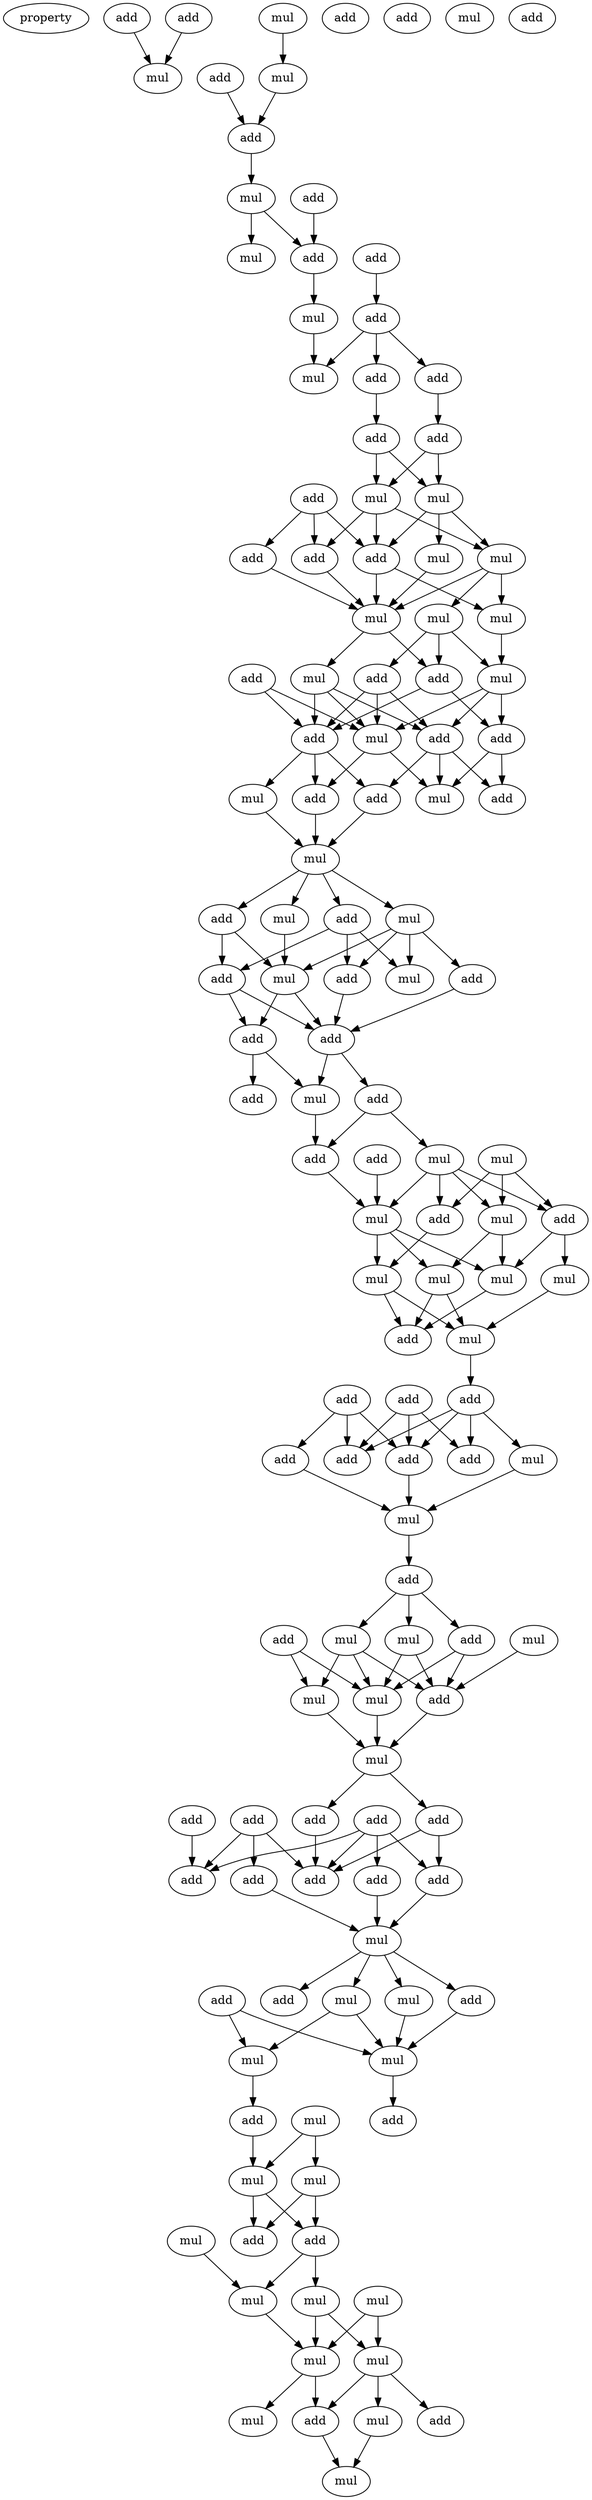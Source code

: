 digraph {
    node [fontcolor=black]
    property [mul=2,lf=1.3]
    0 [ label = add ];
    1 [ label = add ];
    2 [ label = mul ];
    3 [ label = mul ];
    4 [ label = add ];
    5 [ label = add ];
    6 [ label = mul ];
    7 [ label = add ];
    8 [ label = mul ];
    9 [ label = add ];
    10 [ label = mul ];
    11 [ label = add ];
    12 [ label = add ];
    13 [ label = mul ];
    14 [ label = add ];
    15 [ label = mul ];
    16 [ label = add ];
    17 [ label = add ];
    18 [ label = add ];
    19 [ label = add ];
    20 [ label = add ];
    21 [ label = mul ];
    22 [ label = mul ];
    23 [ label = mul ];
    24 [ label = add ];
    25 [ label = add ];
    26 [ label = mul ];
    27 [ label = add ];
    28 [ label = mul ];
    29 [ label = mul ];
    30 [ label = mul ];
    31 [ label = mul ];
    32 [ label = mul ];
    33 [ label = add ];
    34 [ label = add ];
    35 [ label = add ];
    36 [ label = mul ];
    37 [ label = add ];
    38 [ label = add ];
    39 [ label = add ];
    40 [ label = mul ];
    41 [ label = add ];
    42 [ label = add ];
    43 [ label = add ];
    44 [ label = mul ];
    45 [ label = mul ];
    46 [ label = add ];
    47 [ label = mul ];
    48 [ label = mul ];
    49 [ label = add ];
    50 [ label = add ];
    51 [ label = mul ];
    52 [ label = add ];
    53 [ label = add ];
    54 [ label = add ];
    55 [ label = mul ];
    56 [ label = add ];
    57 [ label = add ];
    58 [ label = add ];
    59 [ label = mul ];
    60 [ label = add ];
    61 [ label = mul ];
    62 [ label = mul ];
    63 [ label = add ];
    64 [ label = add ];
    65 [ label = mul ];
    66 [ label = add ];
    67 [ label = mul ];
    68 [ label = mul ];
    69 [ label = add ];
    70 [ label = mul ];
    71 [ label = mul ];
    72 [ label = mul ];
    73 [ label = mul ];
    74 [ label = mul ];
    75 [ label = add ];
    76 [ label = add ];
    77 [ label = add ];
    78 [ label = add ];
    79 [ label = add ];
    80 [ label = add ];
    81 [ label = add ];
    82 [ label = add ];
    83 [ label = mul ];
    84 [ label = mul ];
    85 [ label = add ];
    86 [ label = add ];
    87 [ label = add ];
    88 [ label = mul ];
    89 [ label = mul ];
    90 [ label = mul ];
    91 [ label = mul ];
    92 [ label = add ];
    93 [ label = mul ];
    94 [ label = mul ];
    95 [ label = add ];
    96 [ label = add ];
    97 [ label = add ];
    98 [ label = add ];
    99 [ label = add ];
    100 [ label = add ];
    101 [ label = add ];
    102 [ label = add ];
    103 [ label = add ];
    104 [ label = add ];
    105 [ label = mul ];
    106 [ label = mul ];
    107 [ label = add ];
    108 [ label = add ];
    109 [ label = mul ];
    110 [ label = add ];
    111 [ label = mul ];
    112 [ label = mul ];
    113 [ label = add ];
    114 [ label = add ];
    115 [ label = mul ];
    116 [ label = mul ];
    117 [ label = mul ];
    118 [ label = add ];
    119 [ label = mul ];
    120 [ label = add ];
    121 [ label = mul ];
    122 [ label = mul ];
    123 [ label = mul ];
    124 [ label = mul ];
    125 [ label = mul ];
    126 [ label = mul ];
    127 [ label = mul ];
    128 [ label = add ];
    129 [ label = add ];
    130 [ label = add ];
    131 [ label = mul ];
    0 -> 2 [ name = 0 ];
    1 -> 2 [ name = 1 ];
    3 -> 6 [ name = 2 ];
    4 -> 7 [ name = 3 ];
    6 -> 7 [ name = 4 ];
    7 -> 8 [ name = 5 ];
    8 -> 10 [ name = 6 ];
    8 -> 11 [ name = 7 ];
    9 -> 11 [ name = 8 ];
    11 -> 13 [ name = 9 ];
    12 -> 14 [ name = 10 ];
    13 -> 15 [ name = 11 ];
    14 -> 15 [ name = 12 ];
    14 -> 16 [ name = 13 ];
    14 -> 17 [ name = 14 ];
    16 -> 18 [ name = 15 ];
    17 -> 19 [ name = 16 ];
    18 -> 21 [ name = 17 ];
    18 -> 22 [ name = 18 ];
    19 -> 21 [ name = 19 ];
    19 -> 22 [ name = 20 ];
    20 -> 24 [ name = 21 ];
    20 -> 25 [ name = 22 ];
    20 -> 27 [ name = 23 ];
    21 -> 24 [ name = 24 ];
    21 -> 26 [ name = 25 ];
    21 -> 27 [ name = 26 ];
    22 -> 23 [ name = 27 ];
    22 -> 26 [ name = 28 ];
    22 -> 27 [ name = 29 ];
    23 -> 30 [ name = 30 ];
    24 -> 30 [ name = 31 ];
    25 -> 30 [ name = 32 ];
    26 -> 28 [ name = 33 ];
    26 -> 29 [ name = 34 ];
    26 -> 30 [ name = 35 ];
    27 -> 28 [ name = 36 ];
    27 -> 30 [ name = 37 ];
    28 -> 32 [ name = 38 ];
    29 -> 32 [ name = 39 ];
    29 -> 34 [ name = 40 ];
    29 -> 35 [ name = 41 ];
    30 -> 31 [ name = 42 ];
    30 -> 35 [ name = 43 ];
    31 -> 36 [ name = 44 ];
    31 -> 37 [ name = 45 ];
    31 -> 38 [ name = 46 ];
    32 -> 36 [ name = 47 ];
    32 -> 38 [ name = 48 ];
    32 -> 39 [ name = 49 ];
    33 -> 36 [ name = 50 ];
    33 -> 37 [ name = 51 ];
    34 -> 36 [ name = 52 ];
    34 -> 37 [ name = 53 ];
    34 -> 38 [ name = 54 ];
    35 -> 37 [ name = 55 ];
    35 -> 39 [ name = 56 ];
    36 -> 41 [ name = 57 ];
    36 -> 44 [ name = 58 ];
    37 -> 40 [ name = 59 ];
    37 -> 41 [ name = 60 ];
    37 -> 42 [ name = 61 ];
    38 -> 42 [ name = 62 ];
    38 -> 43 [ name = 63 ];
    38 -> 44 [ name = 64 ];
    39 -> 43 [ name = 65 ];
    39 -> 44 [ name = 66 ];
    40 -> 45 [ name = 67 ];
    41 -> 45 [ name = 68 ];
    42 -> 45 [ name = 69 ];
    45 -> 46 [ name = 70 ];
    45 -> 47 [ name = 71 ];
    45 -> 48 [ name = 72 ];
    45 -> 49 [ name = 73 ];
    46 -> 51 [ name = 74 ];
    46 -> 54 [ name = 75 ];
    47 -> 51 [ name = 76 ];
    48 -> 51 [ name = 77 ];
    48 -> 52 [ name = 78 ];
    48 -> 53 [ name = 79 ];
    48 -> 55 [ name = 80 ];
    49 -> 53 [ name = 81 ];
    49 -> 54 [ name = 82 ];
    49 -> 55 [ name = 83 ];
    51 -> 56 [ name = 84 ];
    51 -> 57 [ name = 85 ];
    52 -> 57 [ name = 86 ];
    53 -> 57 [ name = 87 ];
    54 -> 56 [ name = 88 ];
    54 -> 57 [ name = 89 ];
    56 -> 58 [ name = 90 ];
    56 -> 59 [ name = 91 ];
    57 -> 59 [ name = 92 ];
    57 -> 60 [ name = 93 ];
    59 -> 63 [ name = 94 ];
    60 -> 61 [ name = 95 ];
    60 -> 63 [ name = 96 ];
    61 -> 66 [ name = 97 ];
    61 -> 67 [ name = 98 ];
    61 -> 68 [ name = 99 ];
    61 -> 69 [ name = 100 ];
    63 -> 68 [ name = 101 ];
    64 -> 68 [ name = 102 ];
    65 -> 66 [ name = 103 ];
    65 -> 67 [ name = 104 ];
    65 -> 69 [ name = 105 ];
    66 -> 71 [ name = 106 ];
    67 -> 70 [ name = 107 ];
    67 -> 73 [ name = 108 ];
    68 -> 70 [ name = 109 ];
    68 -> 71 [ name = 110 ];
    68 -> 73 [ name = 111 ];
    69 -> 72 [ name = 112 ];
    69 -> 73 [ name = 113 ];
    70 -> 74 [ name = 114 ];
    70 -> 75 [ name = 115 ];
    71 -> 74 [ name = 116 ];
    71 -> 75 [ name = 117 ];
    72 -> 74 [ name = 118 ];
    73 -> 75 [ name = 119 ];
    74 -> 76 [ name = 120 ];
    76 -> 79 [ name = 121 ];
    76 -> 80 [ name = 122 ];
    76 -> 82 [ name = 123 ];
    76 -> 83 [ name = 124 ];
    77 -> 79 [ name = 125 ];
    77 -> 80 [ name = 126 ];
    77 -> 82 [ name = 127 ];
    78 -> 80 [ name = 128 ];
    78 -> 81 [ name = 129 ];
    78 -> 82 [ name = 130 ];
    81 -> 84 [ name = 131 ];
    82 -> 84 [ name = 132 ];
    83 -> 84 [ name = 133 ];
    84 -> 85 [ name = 134 ];
    85 -> 86 [ name = 135 ];
    85 -> 89 [ name = 136 ];
    85 -> 90 [ name = 137 ];
    86 -> 92 [ name = 138 ];
    86 -> 93 [ name = 139 ];
    87 -> 91 [ name = 140 ];
    87 -> 93 [ name = 141 ];
    88 -> 92 [ name = 142 ];
    89 -> 91 [ name = 143 ];
    89 -> 92 [ name = 144 ];
    89 -> 93 [ name = 145 ];
    90 -> 92 [ name = 146 ];
    90 -> 93 [ name = 147 ];
    91 -> 94 [ name = 148 ];
    92 -> 94 [ name = 149 ];
    93 -> 94 [ name = 150 ];
    94 -> 97 [ name = 151 ];
    94 -> 99 [ name = 152 ];
    95 -> 104 [ name = 153 ];
    96 -> 101 [ name = 154 ];
    96 -> 102 [ name = 155 ];
    96 -> 103 [ name = 156 ];
    96 -> 104 [ name = 157 ];
    97 -> 102 [ name = 158 ];
    98 -> 100 [ name = 159 ];
    98 -> 102 [ name = 160 ];
    98 -> 104 [ name = 161 ];
    99 -> 101 [ name = 162 ];
    99 -> 102 [ name = 163 ];
    100 -> 105 [ name = 164 ];
    101 -> 105 [ name = 165 ];
    103 -> 105 [ name = 166 ];
    105 -> 106 [ name = 167 ];
    105 -> 108 [ name = 168 ];
    105 -> 109 [ name = 169 ];
    105 -> 110 [ name = 170 ];
    106 -> 111 [ name = 171 ];
    107 -> 111 [ name = 172 ];
    107 -> 112 [ name = 173 ];
    108 -> 111 [ name = 174 ];
    109 -> 111 [ name = 175 ];
    109 -> 112 [ name = 176 ];
    111 -> 114 [ name = 177 ];
    112 -> 113 [ name = 178 ];
    113 -> 117 [ name = 179 ];
    115 -> 116 [ name = 180 ];
    115 -> 117 [ name = 181 ];
    116 -> 118 [ name = 182 ];
    116 -> 120 [ name = 183 ];
    117 -> 118 [ name = 184 ];
    117 -> 120 [ name = 185 ];
    118 -> 121 [ name = 186 ];
    118 -> 123 [ name = 187 ];
    119 -> 121 [ name = 188 ];
    121 -> 124 [ name = 189 ];
    122 -> 124 [ name = 190 ];
    122 -> 125 [ name = 191 ];
    123 -> 124 [ name = 192 ];
    123 -> 125 [ name = 193 ];
    124 -> 126 [ name = 194 ];
    124 -> 129 [ name = 195 ];
    125 -> 127 [ name = 196 ];
    125 -> 128 [ name = 197 ];
    125 -> 129 [ name = 198 ];
    127 -> 131 [ name = 199 ];
    129 -> 131 [ name = 200 ];
}
